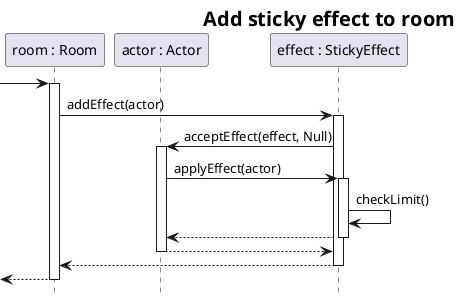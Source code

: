 @startuml StickyEffect
skinparam headerFontSize 20
skinparam HeaderFontColor #000000
skinparam HeaderFontStyle bold
header Add sticky effect to room
hide footbox

participant Room as "room : Room"
participant Actor as "actor : Actor"
participant effect as "effect : StickyEffect"

-> Room
activate Room

Room -> effect ++: addEffect(actor)
effect -> Actor++: acceptEffect(effect, Null)
Actor -> effect ++: applyEffect(actor)

effect -> effect : checkLimit()

/'
Úgy működik, hogy van egy listánk, amibe ha az ember új, akkor letároljuk
és így meg tudjuk számolni hány új látogató jött a szobába
'/

return
return
return
return

@enduml